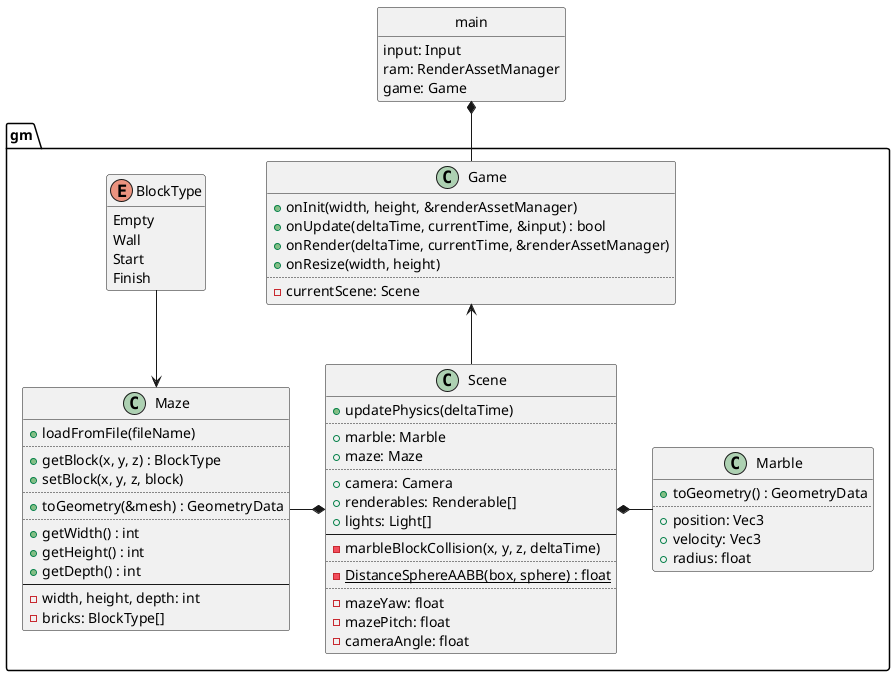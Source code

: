 @startuml
set separator ::

class gm::Game {
	+onInit(width, height, &renderAssetManager)
	+onUpdate(deltaTime, currentTime, &input) : bool
	+onRender(deltaTime, currentTime, &renderAssetManager)
	+onResize(width, height)
	..
	-currentScene: Scene
}

class gm::Scene {
	+updatePhysics(deltaTime)
	..
	+marble: Marble
	+maze: Maze
	..
	+camera: Camera
	+renderables: Renderable[]
	+lights: Light[]
	--
	-marbleBlockCollision(x, y, z, deltaTime)
	..
	{static} -DistanceSphereAABB(box, sphere) : float
	..
	-mazeYaw: float
	-mazePitch: float
	-cameraAngle: float
}

enum gm::BlockType {
	Empty
	Wall
	Start
	Finish
}
hide BlockType methods

class gm::Maze {
	+loadFromFile(fileName)
	..
	+getBlock(x, y, z) : BlockType
	+setBlock(x, y, z, block)
	..
	+toGeometry(&mesh) : GeometryData
	..
	+getWidth() : int
	+getHeight() : int
	+getDepth() : int
	--
	-width, height, depth: int
	-bricks: BlockType[]
}

class gm::Marble {
	+toGeometry() : GeometryData
	..
	+position: Vec3
	+velocity: Vec3
	+radius: float
}

class main {
	input: Input
	ram: RenderAssetManager
	game: Game
}
hide main circle
hide main methods

main *-- Game
Game <-- Scene

Maze <-up- BlockType

Scene *-left- Maze
Scene *-right- Marble

@enduml
